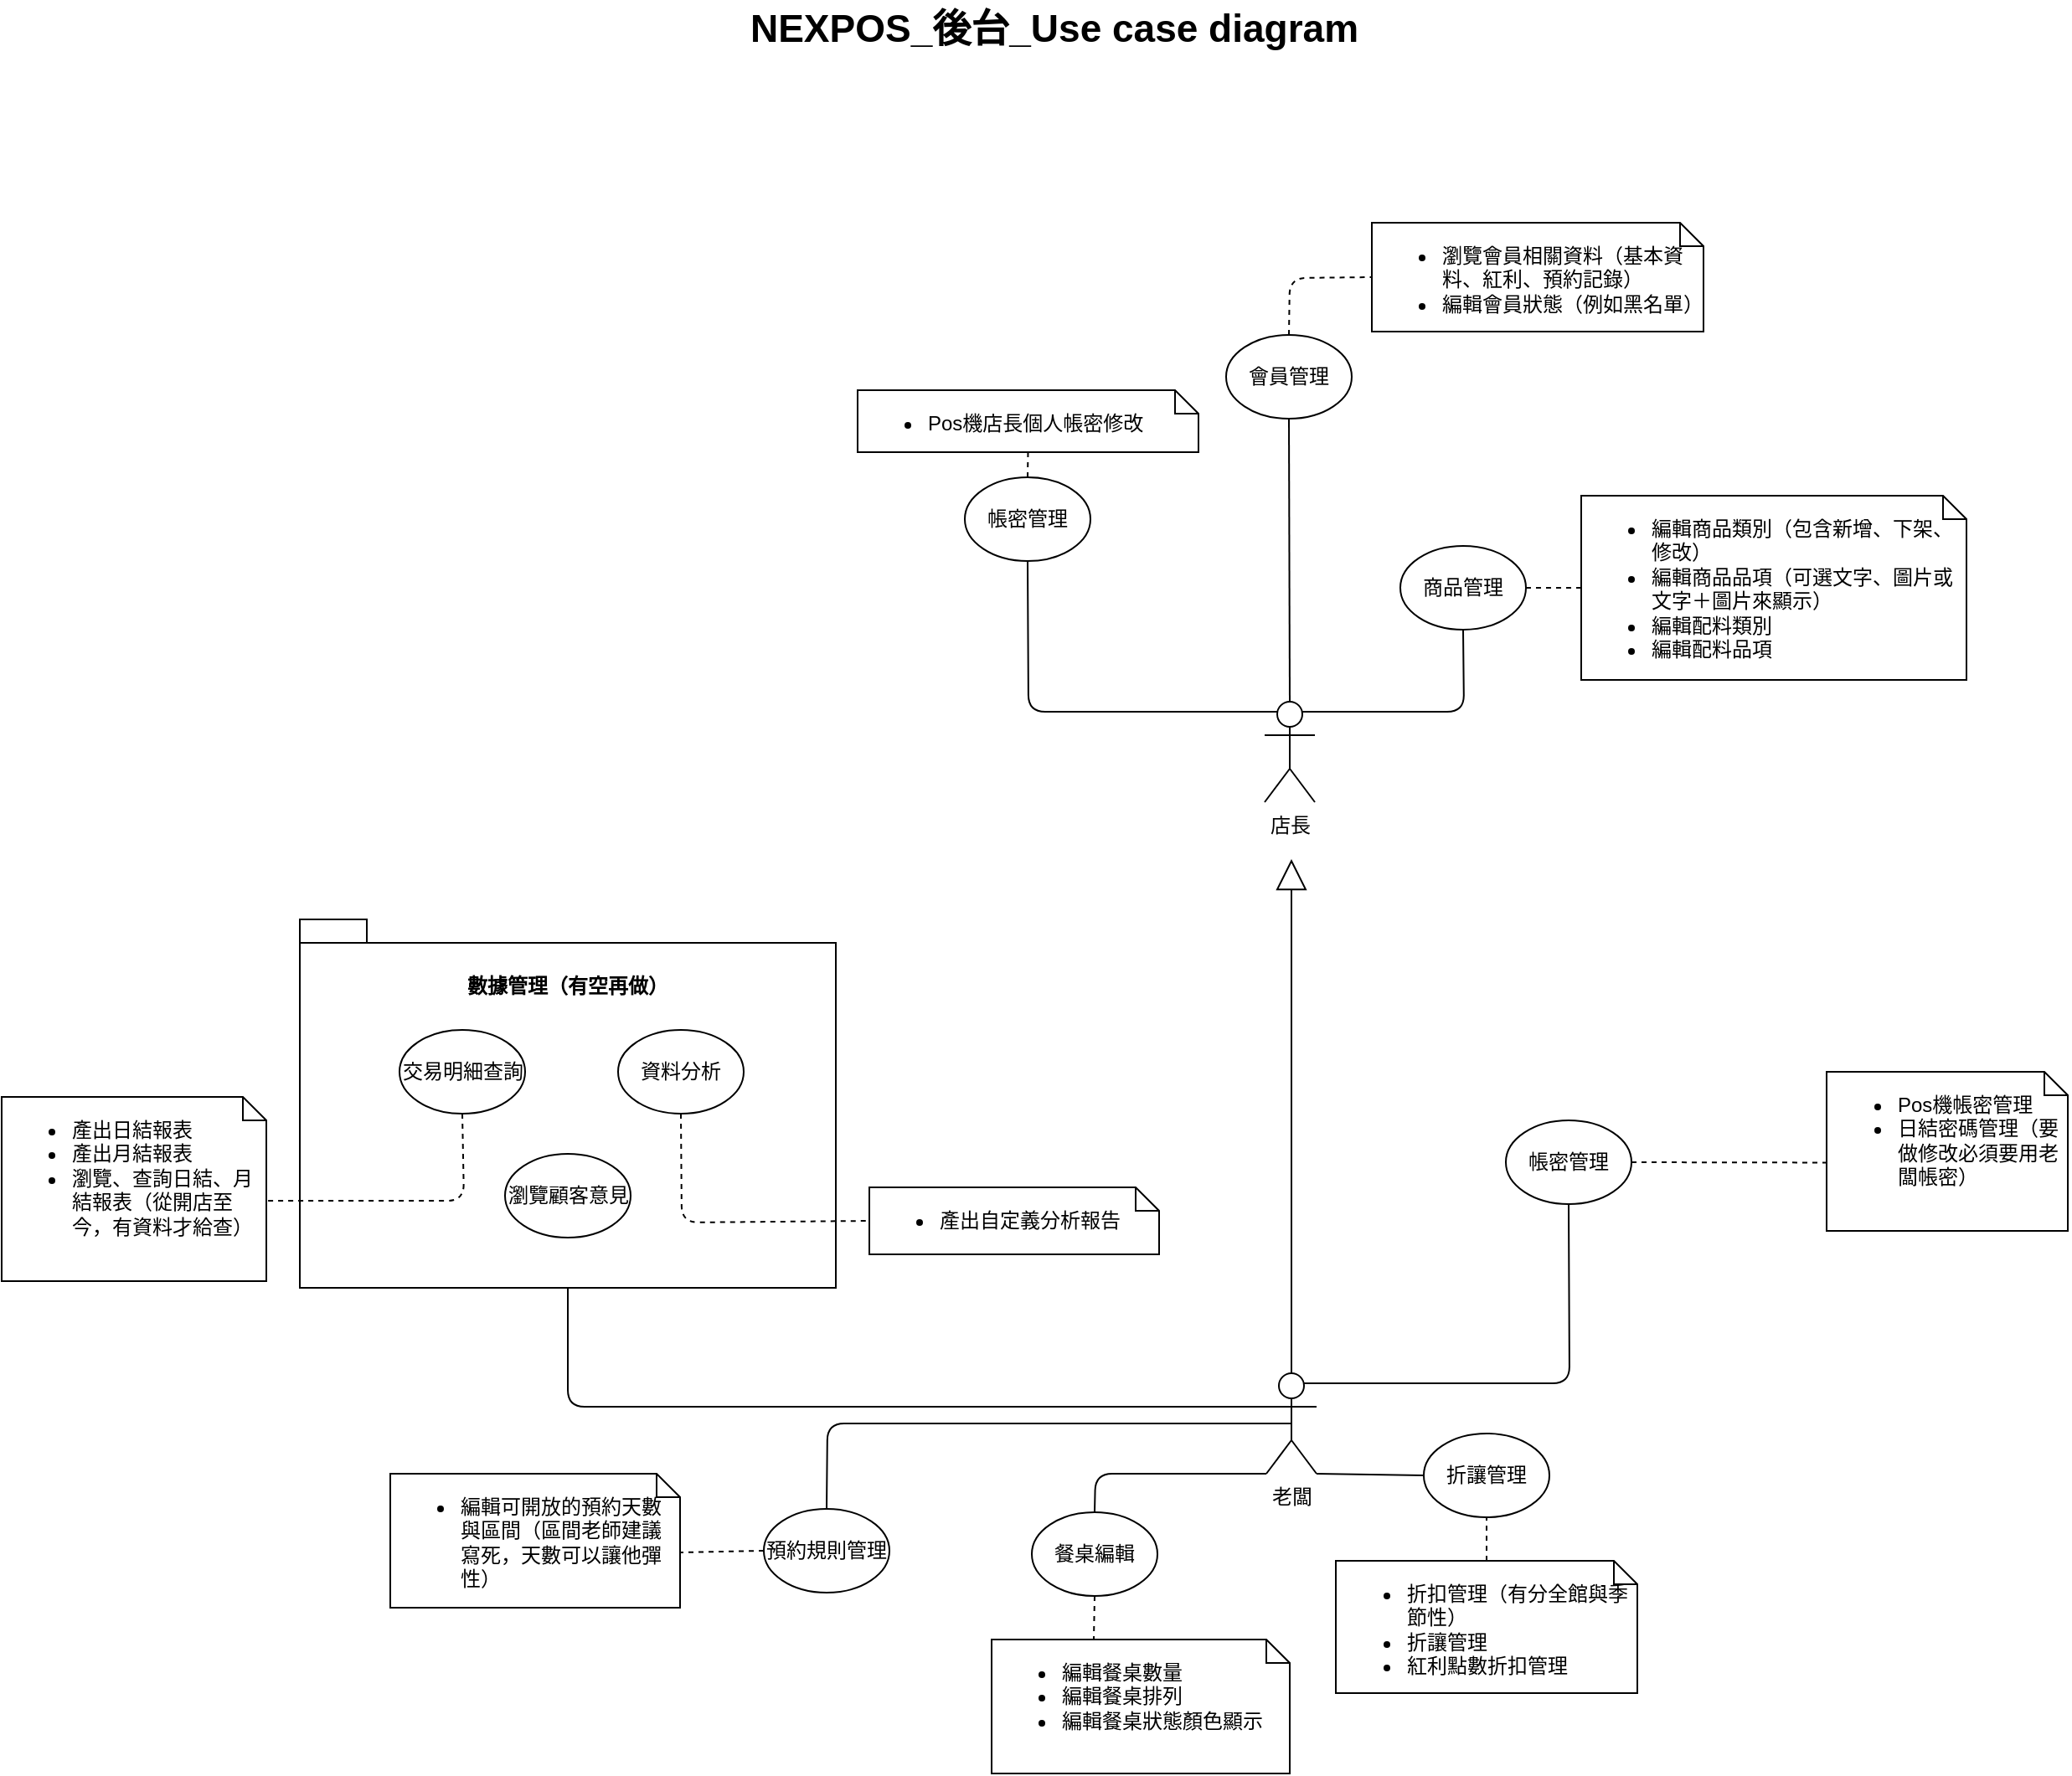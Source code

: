 <mxfile version="13.1.3">
    <diagram id="6hGFLwfOUW9BJ-s0fimq" name="Page-1">
        <mxGraphModel dx="2303" dy="713" grid="0" gridSize="10" guides="1" tooltips="1" connect="1" arrows="1" fold="1" page="1" pageScale="1" pageWidth="1654" pageHeight="2336" background="none" math="0" shadow="0">
            <root>
                <mxCell id="0"/>
                <mxCell id="1" parent="0"/>
                <mxCell id="48" value="" style="shape=folder;fontStyle=1;spacingTop=10;tabWidth=40;tabHeight=14;tabPosition=left;html=1;" parent="1" vertex="1">
                    <mxGeometry x="-1277" y="574" width="320" height="220" as="geometry"/>
                </mxCell>
                <mxCell id="2" value="餐桌編輯" style="ellipse;whiteSpace=wrap;html=1;" parent="1" vertex="1">
                    <mxGeometry x="-840" y="928" width="75" height="50" as="geometry"/>
                </mxCell>
                <mxCell id="3" value="" style="endArrow=none;dashed=1;html=1;exitX=0.5;exitY=1;exitDx=0;exitDy=0;entryX=0;entryY=0;entryDx=61;entryDy=0;entryPerimeter=0;" parent="1" source="2" target="4" edge="1">
                    <mxGeometry width="50" height="50" relative="1" as="geometry">
                        <mxPoint x="-973" y="1143" as="sourcePoint"/>
                        <mxPoint x="-938" y="1102.5" as="targetPoint"/>
                        <Array as="points"/>
                    </mxGeometry>
                </mxCell>
                <mxCell id="4" value="&lt;p style=&quot;line-height: 150%&quot;&gt;&lt;ul&gt;&lt;li&gt;編輯餐桌數量&lt;/li&gt;&lt;li&gt;編輯餐桌排列&lt;/li&gt;&lt;li&gt;編輯餐桌狀態顏色顯示&lt;/li&gt;&lt;/ul&gt;&lt;/p&gt;" style="shape=note;whiteSpace=wrap;html=1;size=14;verticalAlign=top;align=left;spacingTop=-6;" parent="1" vertex="1">
                    <mxGeometry x="-864" y="1004" width="178" height="80" as="geometry"/>
                </mxCell>
                <mxCell id="11" value="帳密管理" style="ellipse;whiteSpace=wrap;html=1;" parent="1" vertex="1">
                    <mxGeometry x="-557" y="694" width="75" height="50" as="geometry"/>
                </mxCell>
                <mxCell id="12" value="" style="endArrow=none;dashed=1;html=1;exitX=1;exitY=0.5;exitDx=0;exitDy=0;entryX=0;entryY=0;entryDx=144;entryDy=54.5;entryPerimeter=0;" parent="1" source="11" target="13" edge="1">
                    <mxGeometry width="50" height="50" relative="1" as="geometry">
                        <mxPoint x="-913.75" y="522.66" as="sourcePoint"/>
                        <mxPoint x="-963.75" y="523" as="targetPoint"/>
                        <Array as="points"/>
                    </mxGeometry>
                </mxCell>
                <mxCell id="13" value="&lt;p style=&quot;line-height: 150%&quot;&gt;&lt;ul&gt;&lt;li&gt;Pos機帳密管理&lt;/li&gt;&lt;li&gt;日結密碼管理（要做修改必須要用老闆帳密）&lt;/li&gt;&lt;/ul&gt;&lt;/p&gt;" style="shape=note;whiteSpace=wrap;html=1;size=14;verticalAlign=top;align=left;spacingTop=-6;" parent="1" vertex="1">
                    <mxGeometry x="-365.5" y="665" width="144" height="95" as="geometry"/>
                </mxCell>
                <mxCell id="16" value="&lt;p style=&quot;line-height: 150%&quot;&gt;&lt;ul&gt;&lt;li&gt;產出日結報表&lt;/li&gt;&lt;li&gt;產出月結報表&lt;/li&gt;&lt;li&gt;瀏覽、查詢日結、月結報表（從開店至今，有資料才給查）&lt;/li&gt;&lt;/ul&gt;&lt;/p&gt;" style="shape=note;whiteSpace=wrap;html=1;size=14;verticalAlign=top;align=left;spacingTop=-6;" parent="1" vertex="1">
                    <mxGeometry x="-1455" y="680" width="158" height="110" as="geometry"/>
                </mxCell>
                <mxCell id="17" value="折讓管理" style="ellipse;whiteSpace=wrap;html=1;" parent="1" vertex="1">
                    <mxGeometry x="-606" y="881" width="75" height="50" as="geometry"/>
                </mxCell>
                <mxCell id="18" value="" style="endArrow=none;dashed=1;html=1;entryX=0.5;entryY=1;entryDx=0;entryDy=0;exitX=0.5;exitY=0;exitDx=0;exitDy=0;exitPerimeter=0;" parent="1" source="19" target="17" edge="1">
                    <mxGeometry width="50" height="50" relative="1" as="geometry">
                        <mxPoint x="-903.5" y="831" as="sourcePoint"/>
                        <mxPoint x="-899.5" y="780.66" as="targetPoint"/>
                        <Array as="points"/>
                    </mxGeometry>
                </mxCell>
                <mxCell id="19" value="&lt;p style=&quot;line-height: 150%&quot;&gt;&lt;ul&gt;&lt;li&gt;折扣管理（有分全館與季節性）&lt;/li&gt;&lt;li&gt;折讓管理&lt;/li&gt;&lt;li&gt;紅利點數折扣管理&lt;/li&gt;&lt;/ul&gt;&lt;/p&gt;" style="shape=note;whiteSpace=wrap;html=1;size=14;verticalAlign=top;align=left;spacingTop=-6;" parent="1" vertex="1">
                    <mxGeometry x="-658.5" y="957" width="180" height="79" as="geometry"/>
                </mxCell>
                <mxCell id="41" value="預約規則管理" style="ellipse;whiteSpace=wrap;html=1;" parent="1" vertex="1">
                    <mxGeometry x="-1000" y="926" width="75" height="50" as="geometry"/>
                </mxCell>
                <mxCell id="44" value="&lt;p style=&quot;line-height: 150%&quot;&gt;&lt;/p&gt;&lt;ul&gt;&lt;li&gt;編輯可開放的預約天數與區間（區間老師建議寫死，天數可以讓他彈性）&lt;/li&gt;&lt;/ul&gt;&lt;br&gt;&lt;p&gt;&lt;/p&gt;" style="shape=note;whiteSpace=wrap;html=1;size=14;verticalAlign=top;align=left;spacingTop=-6;" parent="1" vertex="1">
                    <mxGeometry x="-1223" y="905" width="173" height="80" as="geometry"/>
                </mxCell>
                <mxCell id="49" value="數據管理（有空再做）" style="text;align=center;fontStyle=1;verticalAlign=middle;spacingLeft=3;spacingRight=3;strokeColor=none;rotatable=0;points=[[0,0.5],[1,0.5]];portConstraint=eastwest;" parent="1" vertex="1">
                    <mxGeometry x="-1184.5" y="600" width="135" height="26" as="geometry"/>
                </mxCell>
                <mxCell id="51" value="資料分析" style="ellipse;whiteSpace=wrap;html=1;" parent="1" vertex="1">
                    <mxGeometry x="-1087" y="640" width="75" height="50" as="geometry"/>
                </mxCell>
                <mxCell id="52" value="" style="endArrow=none;dashed=1;html=1;exitX=0.5;exitY=1;exitDx=0;exitDy=0;entryX=0;entryY=0;entryDx=158.0;entryDy=62;entryPerimeter=0;" parent="1" source="57" target="16" edge="1">
                    <mxGeometry width="50" height="50" relative="1" as="geometry">
                        <mxPoint x="-1179.5" y="690" as="sourcePoint"/>
                        <mxPoint x="-1256" y="747" as="targetPoint"/>
                        <Array as="points">
                            <mxPoint x="-1179" y="742"/>
                        </Array>
                    </mxGeometry>
                </mxCell>
                <mxCell id="54" value="&lt;p style=&quot;line-height: 150%&quot;&gt;&lt;ul&gt;&lt;li&gt;產出自定義分析報告&lt;/li&gt;&lt;/ul&gt;&lt;/p&gt;" style="shape=note;whiteSpace=wrap;html=1;size=14;verticalAlign=top;align=left;spacingTop=-6;" parent="1" vertex="1">
                    <mxGeometry x="-937" y="734" width="173" height="40" as="geometry"/>
                </mxCell>
                <mxCell id="55" value="" style="endArrow=none;dashed=1;html=1;exitX=0.5;exitY=1;exitDx=0;exitDy=0;entryX=0;entryY=0.5;entryDx=0;entryDy=0;entryPerimeter=0;" parent="1" source="51" target="54" edge="1">
                    <mxGeometry width="50" height="50" relative="1" as="geometry">
                        <mxPoint x="-1169.5" y="700" as="sourcePoint"/>
                        <mxPoint x="-1287" y="752" as="targetPoint"/>
                        <Array as="points">
                            <mxPoint x="-1049" y="755"/>
                        </Array>
                    </mxGeometry>
                </mxCell>
                <mxCell id="57" value="交易明細查詢" style="ellipse;whiteSpace=wrap;html=1;" parent="1" vertex="1">
                    <mxGeometry x="-1217.5" y="640" width="75" height="50" as="geometry"/>
                </mxCell>
                <mxCell id="60" value="瀏覽顧客意見" style="ellipse;whiteSpace=wrap;html=1;" parent="1" vertex="1">
                    <mxGeometry x="-1154.5" y="714" width="75" height="50" as="geometry"/>
                </mxCell>
                <mxCell id="67" value="&lt;font color=&quot;#000000&quot;&gt;店長&lt;/font&gt;" style="shape=umlActor;verticalLabelPosition=bottom;labelBackgroundColor=#ffffff;verticalAlign=top;html=1;" parent="1" vertex="1">
                    <mxGeometry x="-701" y="444" width="30" height="60" as="geometry"/>
                </mxCell>
                <mxCell id="75" value="" style="endArrow=none;html=1;entryX=0.5;entryY=1;entryDx=0;entryDy=0;exitX=0.25;exitY=0.1;exitDx=0;exitDy=0;exitPerimeter=0;" parent="1" source="67" target="76" edge="1">
                    <mxGeometry width="50" height="50" relative="1" as="geometry">
                        <mxPoint x="-750" y="430" as="sourcePoint"/>
                        <mxPoint x="-590" y="464" as="targetPoint"/>
                        <Array as="points">
                            <mxPoint x="-842" y="450"/>
                        </Array>
                    </mxGeometry>
                </mxCell>
                <mxCell id="76" value="帳密管理" style="ellipse;whiteSpace=wrap;html=1;" parent="1" vertex="1">
                    <mxGeometry x="-880" y="310" width="75" height="50" as="geometry"/>
                </mxCell>
                <mxCell id="77" value="" style="endArrow=none;dashed=1;html=1;exitX=0.5;exitY=0;exitDx=0;exitDy=0;entryX=0.5;entryY=1;entryDx=0;entryDy=0;entryPerimeter=0;" parent="1" source="76" target="78" edge="1">
                    <mxGeometry width="50" height="50" relative="1" as="geometry">
                        <mxPoint x="-992.5" y="379.66" as="sourcePoint"/>
                        <mxPoint x="-1042.5" y="380" as="targetPoint"/>
                        <Array as="points"/>
                    </mxGeometry>
                </mxCell>
                <mxCell id="78" value="&lt;p style=&quot;line-height: 150%&quot;&gt;&lt;ul&gt;&lt;li&gt;Pos機店長個人帳密修改&lt;/li&gt;&lt;/ul&gt;&lt;/p&gt;" style="shape=note;whiteSpace=wrap;html=1;size=14;verticalAlign=top;align=left;spacingTop=-6;" parent="1" vertex="1">
                    <mxGeometry x="-944" y="258" width="203.5" height="37" as="geometry"/>
                </mxCell>
                <mxCell id="82" value="" style="endArrow=none;html=1;entryX=0.5;entryY=1;entryDx=0;entryDy=0;exitX=0.5;exitY=0;exitDx=0;exitDy=0;exitPerimeter=0;" parent="1" source="67" target="86" edge="1">
                    <mxGeometry width="50" height="50" relative="1" as="geometry">
                        <mxPoint x="-670" y="465" as="sourcePoint"/>
                        <mxPoint x="-599.0" y="474" as="targetPoint"/>
                        <Array as="points"/>
                    </mxGeometry>
                </mxCell>
                <mxCell id="86" value="會員管理" style="ellipse;whiteSpace=wrap;html=1;" parent="1" vertex="1">
                    <mxGeometry x="-724" y="225" width="75" height="50" as="geometry"/>
                </mxCell>
                <mxCell id="88" value="&lt;p style=&quot;line-height: 150%&quot;&gt;&lt;/p&gt;&lt;ul&gt;&lt;li&gt;瀏覽會員相關資料（基本資料、紅利、預約記錄）&lt;/li&gt;&lt;li&gt;&lt;span style=&quot;color: rgba(0 , 0 , 0 , 0) ; font-family: monospace ; font-size: 0px&quot;&gt;%3CmxGraphModel%3E%3Croot%3E%3CmxCell%20id%3D%220%22%2F%3E%3CmxCell%20id%3D%221%22%20parent%3D%220%22%2F%3E%3CmxCell%20id%3D%222%22%20value%3D%22%22%20style%3D%22endArrow%3Dnone%3Bhtml%3D1%3BexitX%3D1%3BexitY%3D1%3BexitDx%3D0%3BexitDy%3D0%3BexitPerimeter%3D0%3BentryX%3D0%3BentryY%3D0.5%3BentryDx%3D0%3BentryDy%3D0%3B%22%20edge%3D%221%22%20parent%3D%221%22%3E%3CmxGeometry%20width%3D%2250%22%20height%3D%2250%22%20relative%3D%221%22%20as%3D%22geometry%22%3E%3CmxPoint%20x%3D%22-561%22%20y%3D%221810%22%20as%3D%22sourcePoint%22%2F%3E%3CmxPoint%20x%3D%22-497.0%22%20y%3D%221811%22%20as%3D%22targetPoint%22%2F%3E%3CArray%20as%3D%22points%22%2F%3E%3C%2FmxGeometry%3E%3C%2FmxCell%3E%3C%2Froot%3E%3C%2FmxGraphModel%3E&lt;/span&gt;編輯會員狀態（例如黑名單）&lt;/li&gt;&lt;/ul&gt;&lt;br&gt;&lt;p&gt;&lt;/p&gt;" style="shape=note;whiteSpace=wrap;html=1;size=14;verticalAlign=top;align=left;spacingTop=-6;" parent="1" vertex="1">
                    <mxGeometry x="-637" y="158" width="198" height="65" as="geometry"/>
                </mxCell>
                <mxCell id="90" value="商品管理" style="ellipse;whiteSpace=wrap;html=1;" parent="1" vertex="1">
                    <mxGeometry x="-620" y="351" width="75" height="50" as="geometry"/>
                </mxCell>
                <mxCell id="91" value="" style="endArrow=none;dashed=1;html=1;entryX=0;entryY=0.5;entryDx=0;entryDy=0;entryPerimeter=0;exitX=1;exitY=0.5;exitDx=0;exitDy=0;" parent="1" source="90" target="92" edge="1">
                    <mxGeometry width="50" height="50" relative="1" as="geometry">
                        <mxPoint x="-405" y="322" as="sourcePoint"/>
                        <mxPoint x="-470" y="372" as="targetPoint"/>
                        <Array as="points"/>
                    </mxGeometry>
                </mxCell>
                <mxCell id="92" value="&lt;p style=&quot;line-height: 150%&quot;&gt;&lt;ul&gt;&lt;li&gt;編輯商品類別（包含新增、下架、修改）&lt;/li&gt;&lt;li&gt;編輯商品品項（可選文字、圖片或文字＋圖片來顯示）&lt;/li&gt;&lt;li&gt;編輯配料類別&lt;/li&gt;&lt;li&gt;編輯配料品項&lt;/li&gt;&lt;/ul&gt;&lt;/p&gt;" style="shape=note;whiteSpace=wrap;html=1;size=14;verticalAlign=top;align=left;spacingTop=-6;" parent="1" vertex="1">
                    <mxGeometry x="-512" y="321" width="230" height="110" as="geometry"/>
                </mxCell>
                <mxCell id="96" value="&lt;font color=&quot;#000000&quot;&gt;老闆&lt;/font&gt;" style="shape=umlActor;verticalLabelPosition=bottom;labelBackgroundColor=#ffffff;verticalAlign=top;html=1;" parent="1" vertex="1">
                    <mxGeometry x="-700" y="845" width="30" height="60" as="geometry"/>
                </mxCell>
                <mxCell id="99" value="" style="endArrow=block;endSize=16;endFill=0;html=1;exitX=0.5;exitY=0;exitDx=0;exitDy=0;exitPerimeter=0;" parent="1" source="96" edge="1">
                    <mxGeometry width="160" relative="1" as="geometry">
                        <mxPoint x="-819" y="550" as="sourcePoint"/>
                        <mxPoint x="-685" y="538" as="targetPoint"/>
                        <Array as="points"/>
                    </mxGeometry>
                </mxCell>
                <mxCell id="102" value="" style="endArrow=none;html=1;exitX=1;exitY=1;exitDx=0;exitDy=0;exitPerimeter=0;entryX=0;entryY=0.5;entryDx=0;entryDy=0;" parent="1" source="96" target="17" edge="1">
                    <mxGeometry width="50" height="50" relative="1" as="geometry">
                        <mxPoint x="-547" y="715.0" as="sourcePoint"/>
                        <mxPoint x="-614" y="905" as="targetPoint"/>
                        <Array as="points"/>
                    </mxGeometry>
                </mxCell>
                <mxCell id="104" value="" style="endArrow=none;html=1;exitX=0;exitY=1;exitDx=0;exitDy=0;exitPerimeter=0;entryX=0.5;entryY=0;entryDx=0;entryDy=0;" parent="1" source="96" target="2" edge="1">
                    <mxGeometry width="50" height="50" relative="1" as="geometry">
                        <mxPoint x="-650" y="925" as="sourcePoint"/>
                        <mxPoint x="-793" y="936" as="targetPoint"/>
                        <Array as="points">
                            <mxPoint x="-802" y="905"/>
                        </Array>
                    </mxGeometry>
                </mxCell>
                <mxCell id="107" value="" style="endArrow=none;dashed=1;html=1;entryX=0;entryY=0.5;entryDx=0;entryDy=0;entryPerimeter=0;exitX=0.5;exitY=0;exitDx=0;exitDy=0;" parent="1" source="86" target="88" edge="1">
                    <mxGeometry width="50" height="50" relative="1" as="geometry">
                        <mxPoint x="-680.0" y="348" as="sourcePoint"/>
                        <mxPoint x="-617" y="348" as="targetPoint"/>
                        <Array as="points">
                            <mxPoint x="-686" y="191"/>
                        </Array>
                    </mxGeometry>
                </mxCell>
                <mxCell id="115" value="" style="endArrow=none;html=1;exitX=0.5;exitY=0.5;exitDx=0;exitDy=0;exitPerimeter=0;entryX=0.5;entryY=0;entryDx=0;entryDy=0;" parent="1" source="96" target="41" edge="1">
                    <mxGeometry width="50" height="50" relative="1" as="geometry">
                        <mxPoint x="-680" y="925" as="sourcePoint"/>
                        <mxPoint x="-759.0" y="926" as="targetPoint"/>
                        <Array as="points">
                            <mxPoint x="-962" y="875"/>
                        </Array>
                    </mxGeometry>
                </mxCell>
                <mxCell id="116" value="" style="endArrow=none;dashed=1;html=1;exitX=0;exitY=0.5;exitDx=0;exitDy=0;entryX=0;entryY=0;entryDx=173.0;entryDy=47;entryPerimeter=0;" parent="1" source="41" target="44" edge="1">
                    <mxGeometry width="50" height="50" relative="1" as="geometry">
                        <mxPoint x="-829.5" y="1089" as="sourcePoint"/>
                        <mxPoint x="-830" y="1115.0" as="targetPoint"/>
                        <Array as="points"/>
                    </mxGeometry>
                </mxCell>
                <mxCell id="118" value="" style="endArrow=none;html=1;exitX=0;exitY=0.333;exitDx=0;exitDy=0;exitPerimeter=0;entryX=0.5;entryY=1;entryDx=0;entryDy=0;entryPerimeter=0;" parent="1" source="96" target="48" edge="1">
                    <mxGeometry width="50" height="50" relative="1" as="geometry">
                        <mxPoint x="-675" y="885" as="sourcePoint"/>
                        <mxPoint x="-878.0" y="860" as="targetPoint"/>
                        <Array as="points">
                            <mxPoint x="-741" y="865"/>
                            <mxPoint x="-1117" y="865"/>
                        </Array>
                    </mxGeometry>
                </mxCell>
                <mxCell id="120" value="" style="endArrow=none;html=1;exitX=0.75;exitY=0.1;exitDx=0;exitDy=0;exitPerimeter=0;entryX=0.5;entryY=1;entryDx=0;entryDy=0;" parent="1" source="96" target="11" edge="1">
                    <mxGeometry width="50" height="50" relative="1" as="geometry">
                        <mxPoint x="-510" y="560" as="sourcePoint"/>
                        <mxPoint x="-692" y="621" as="targetPoint"/>
                        <Array as="points">
                            <mxPoint x="-519" y="851"/>
                        </Array>
                    </mxGeometry>
                </mxCell>
                <mxCell id="121" value="&lt;font style=&quot;font-size: 23px&quot;&gt;&lt;b&gt;NEXPOS_後台_Use case diagram&lt;/b&gt;&lt;/font&gt;" style="text;html=1;strokeColor=none;fillColor=none;align=center;verticalAlign=middle;whiteSpace=wrap;rounded=0;" parent="1" vertex="1">
                    <mxGeometry x="-1028" y="25" width="403" height="34" as="geometry"/>
                </mxCell>
                <mxCell id="124" value="" style="endArrow=none;html=1;exitX=0.75;exitY=0.1;exitDx=0;exitDy=0;exitPerimeter=0;entryX=0.5;entryY=1;entryDx=0;entryDy=0;" parent="1" source="67" target="90" edge="1">
                    <mxGeometry width="50" height="50" relative="1" as="geometry">
                        <mxPoint x="-818.5" y="775" as="sourcePoint"/>
                        <mxPoint x="-676" y="775" as="targetPoint"/>
                        <Array as="points">
                            <mxPoint x="-582" y="450"/>
                        </Array>
                    </mxGeometry>
                </mxCell>
            </root>
        </mxGraphModel>
    </diagram>
</mxfile>